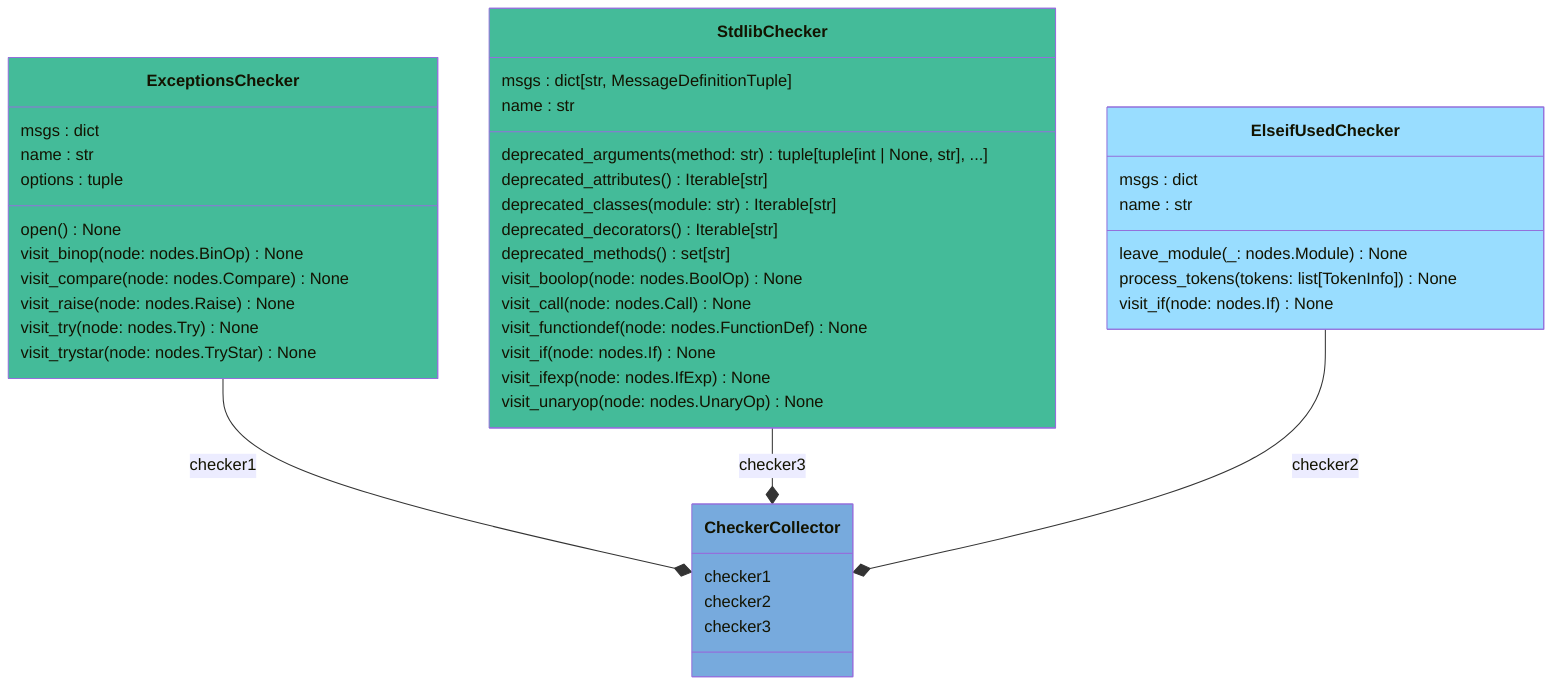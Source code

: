 classDiagram
  class CheckerCollector {
    checker1
    checker2
    checker3
  }
  style CheckerCollector fill:#77AADD
  class ElseifUsedChecker {
    msgs : dict
    name : str
    leave_module(_: nodes.Module) None
    process_tokens(tokens: list[TokenInfo]) None
    visit_if(node: nodes.If) None
  }
  style ElseifUsedChecker fill:#99DDFF
  class ExceptionsChecker {
    msgs : dict
    name : str
    options : tuple
    open() None
    visit_binop(node: nodes.BinOp) None
    visit_compare(node: nodes.Compare) None
    visit_raise(node: nodes.Raise) None
    visit_try(node: nodes.Try) None
    visit_trystar(node: nodes.TryStar) None
  }
  style ExceptionsChecker fill:#44BB99
  class StdlibChecker {
    msgs : dict[str, MessageDefinitionTuple]
    name : str
    deprecated_arguments(method: str) tuple[tuple[int | None, str], ...]
    deprecated_attributes() Iterable[str]
    deprecated_classes(module: str) Iterable[str]
    deprecated_decorators() Iterable[str]
    deprecated_methods() set[str]
    visit_boolop(node: nodes.BoolOp) None
    visit_call(node: nodes.Call) None
    visit_functiondef(node: nodes.FunctionDef) None
    visit_if(node: nodes.If) None
    visit_ifexp(node: nodes.IfExp) None
    visit_unaryop(node: nodes.UnaryOp) None
  }
  style StdlibChecker fill:#44BB99
  ExceptionsChecker --* CheckerCollector : checker1
  StdlibChecker --* CheckerCollector : checker3
  ElseifUsedChecker --* CheckerCollector : checker2